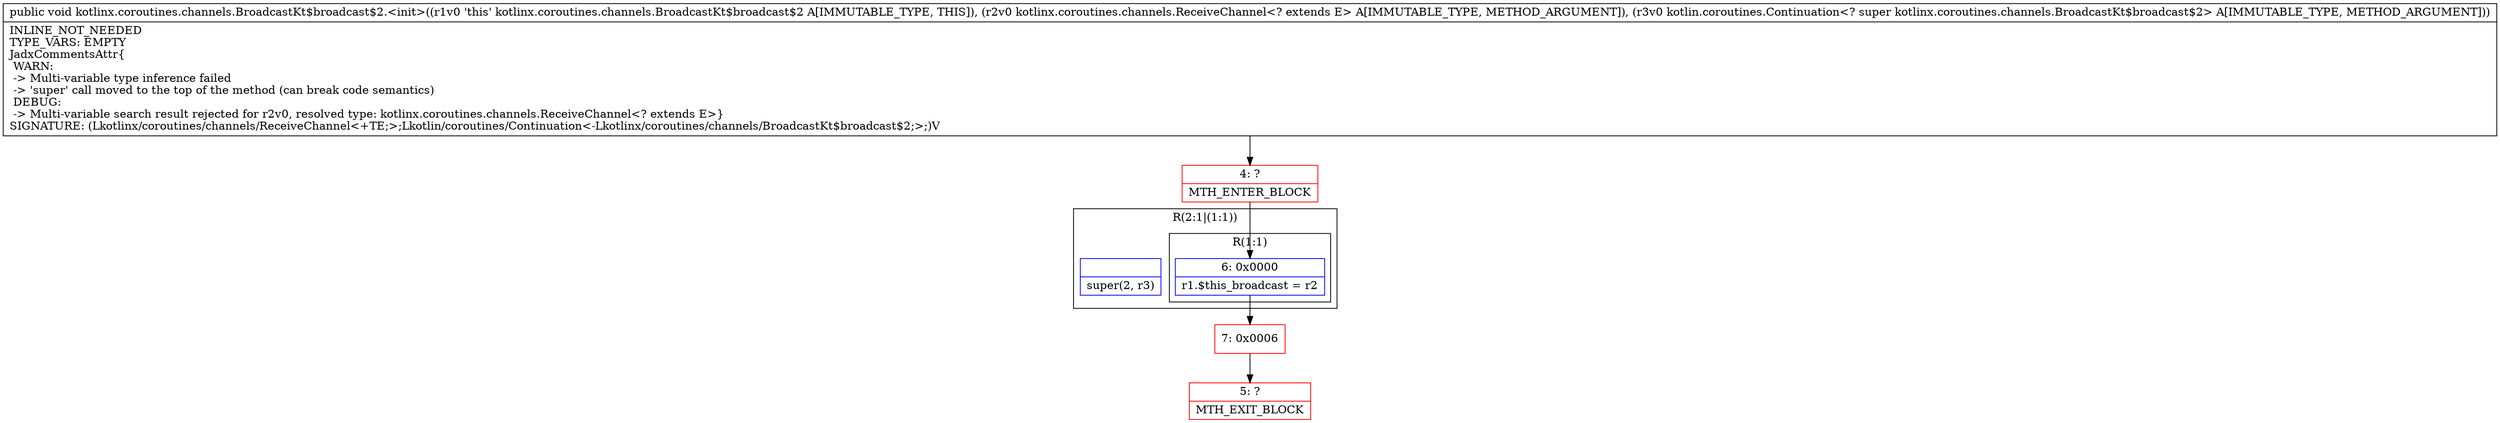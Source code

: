 digraph "CFG forkotlinx.coroutines.channels.BroadcastKt$broadcast$2.\<init\>(Lkotlinx\/coroutines\/channels\/ReceiveChannel;Lkotlin\/coroutines\/Continuation;)V" {
subgraph cluster_Region_426917325 {
label = "R(2:1|(1:1))";
node [shape=record,color=blue];
Node_InsnContainer_1404785326 [shape=record,label="{|super(2, r3)\l}"];
subgraph cluster_Region_2030417628 {
label = "R(1:1)";
node [shape=record,color=blue];
Node_6 [shape=record,label="{6\:\ 0x0000|r1.$this_broadcast = r2\l}"];
}
}
Node_4 [shape=record,color=red,label="{4\:\ ?|MTH_ENTER_BLOCK\l}"];
Node_7 [shape=record,color=red,label="{7\:\ 0x0006}"];
Node_5 [shape=record,color=red,label="{5\:\ ?|MTH_EXIT_BLOCK\l}"];
MethodNode[shape=record,label="{public void kotlinx.coroutines.channels.BroadcastKt$broadcast$2.\<init\>((r1v0 'this' kotlinx.coroutines.channels.BroadcastKt$broadcast$2 A[IMMUTABLE_TYPE, THIS]), (r2v0 kotlinx.coroutines.channels.ReceiveChannel\<? extends E\> A[IMMUTABLE_TYPE, METHOD_ARGUMENT]), (r3v0 kotlin.coroutines.Continuation\<? super kotlinx.coroutines.channels.BroadcastKt$broadcast$2\> A[IMMUTABLE_TYPE, METHOD_ARGUMENT]))  | INLINE_NOT_NEEDED\lTYPE_VARS: EMPTY\lJadxCommentsAttr\{\l WARN: \l \-\> Multi\-variable type inference failed\l \-\> 'super' call moved to the top of the method (can break code semantics)\l DEBUG: \l \-\> Multi\-variable search result rejected for r2v0, resolved type: kotlinx.coroutines.channels.ReceiveChannel\<? extends E\>\}\lSIGNATURE: (Lkotlinx\/coroutines\/channels\/ReceiveChannel\<+TE;\>;Lkotlin\/coroutines\/Continuation\<\-Lkotlinx\/coroutines\/channels\/BroadcastKt$broadcast$2;\>;)V\l}"];
MethodNode -> Node_4;Node_6 -> Node_7;
Node_4 -> Node_6;
Node_7 -> Node_5;
}

